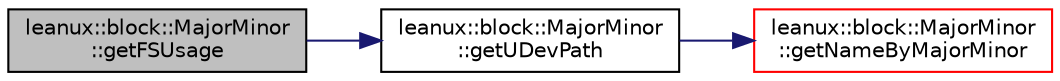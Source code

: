 digraph "leanux::block::MajorMinor::getFSUsage"
{
 // LATEX_PDF_SIZE
  bgcolor="transparent";
  edge [fontname="Helvetica",fontsize="10",labelfontname="Helvetica",labelfontsize="10"];
  node [fontname="Helvetica",fontsize="10",shape=record];
  rankdir="LR";
  Node1 [label="leanux::block::MajorMinor\l::getFSUsage",height=0.2,width=0.4,color="black", fillcolor="grey75", style="filled", fontcolor="black",tooltip="Get the usage type of the block device."];
  Node1 -> Node2 [color="midnightblue",fontsize="10",style="solid",fontname="Helvetica"];
  Node2 [label="leanux::block::MajorMinor\l::getUDevPath",height=0.2,width=0.4,color="black",URL="$classleanux_1_1block_1_1MajorMinor.html#a7ef43192321c82d296575f35b69c52d4",tooltip="Get the udev path for the device."];
  Node2 -> Node3 [color="midnightblue",fontsize="10",style="solid",fontname="Helvetica"];
  Node3 [label="leanux::block::MajorMinor\l::getNameByMajorMinor",height=0.2,width=0.4,color="red",URL="$classleanux_1_1block_1_1MajorMinor.html#adc3f437e329318ee21bddbbebaeb740e",tooltip="Get the DeviceName for the MajorMinor."];
}
